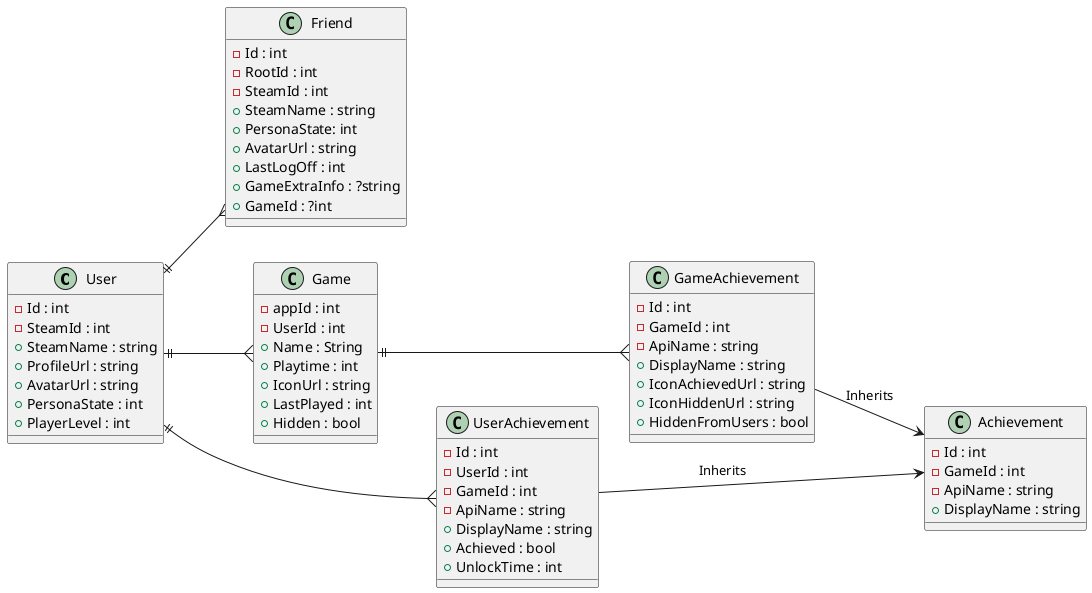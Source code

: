 @startuml

left to right direction

class User {
    - Id : int
    - SteamId : int
    + SteamName : string
    + ProfileUrl : string
    + AvatarUrl : string
    + PersonaState : int
    + PlayerLevel : int
}

class Friend {
    - Id : int
    - RootId : int
    - SteamId : int
    + SteamName : string
    + PersonaState: int
    + AvatarUrl : string
    + LastLogOff : int
    + GameExtraInfo : ?string
    + GameId : ?int

}

class Game {
    - appId : int
    - UserId : int
    + Name : String
    + Playtime : int
    + IconUrl : string
    + LastPlayed : int
    + Hidden : bool
}


class Achievement {
    - Id : int
    - GameId : int
    - ApiName : string
    + DisplayName : string
}

class GameAchievement {
    - Id : int
    - GameId : int
    - ApiName : string
    + DisplayName : string
    + IconAchievedUrl : string
    + IconHiddenUrl : string
    + HiddenFromUsers : bool
}

class UserAchievement {
    - Id : int
    - UserId : int
    - GameId : int
    - ApiName : string
    + DisplayName : string
    + Achieved : bool
    + UnlockTime : int
}


User ||--{ Game
Game ||--{ GameAchievement
User ||--{ UserAchievement
User ||--{ Friend

GameAchievement --> Achievement : Inherits
UserAchievement --> Achievement : Inherits


@enduml